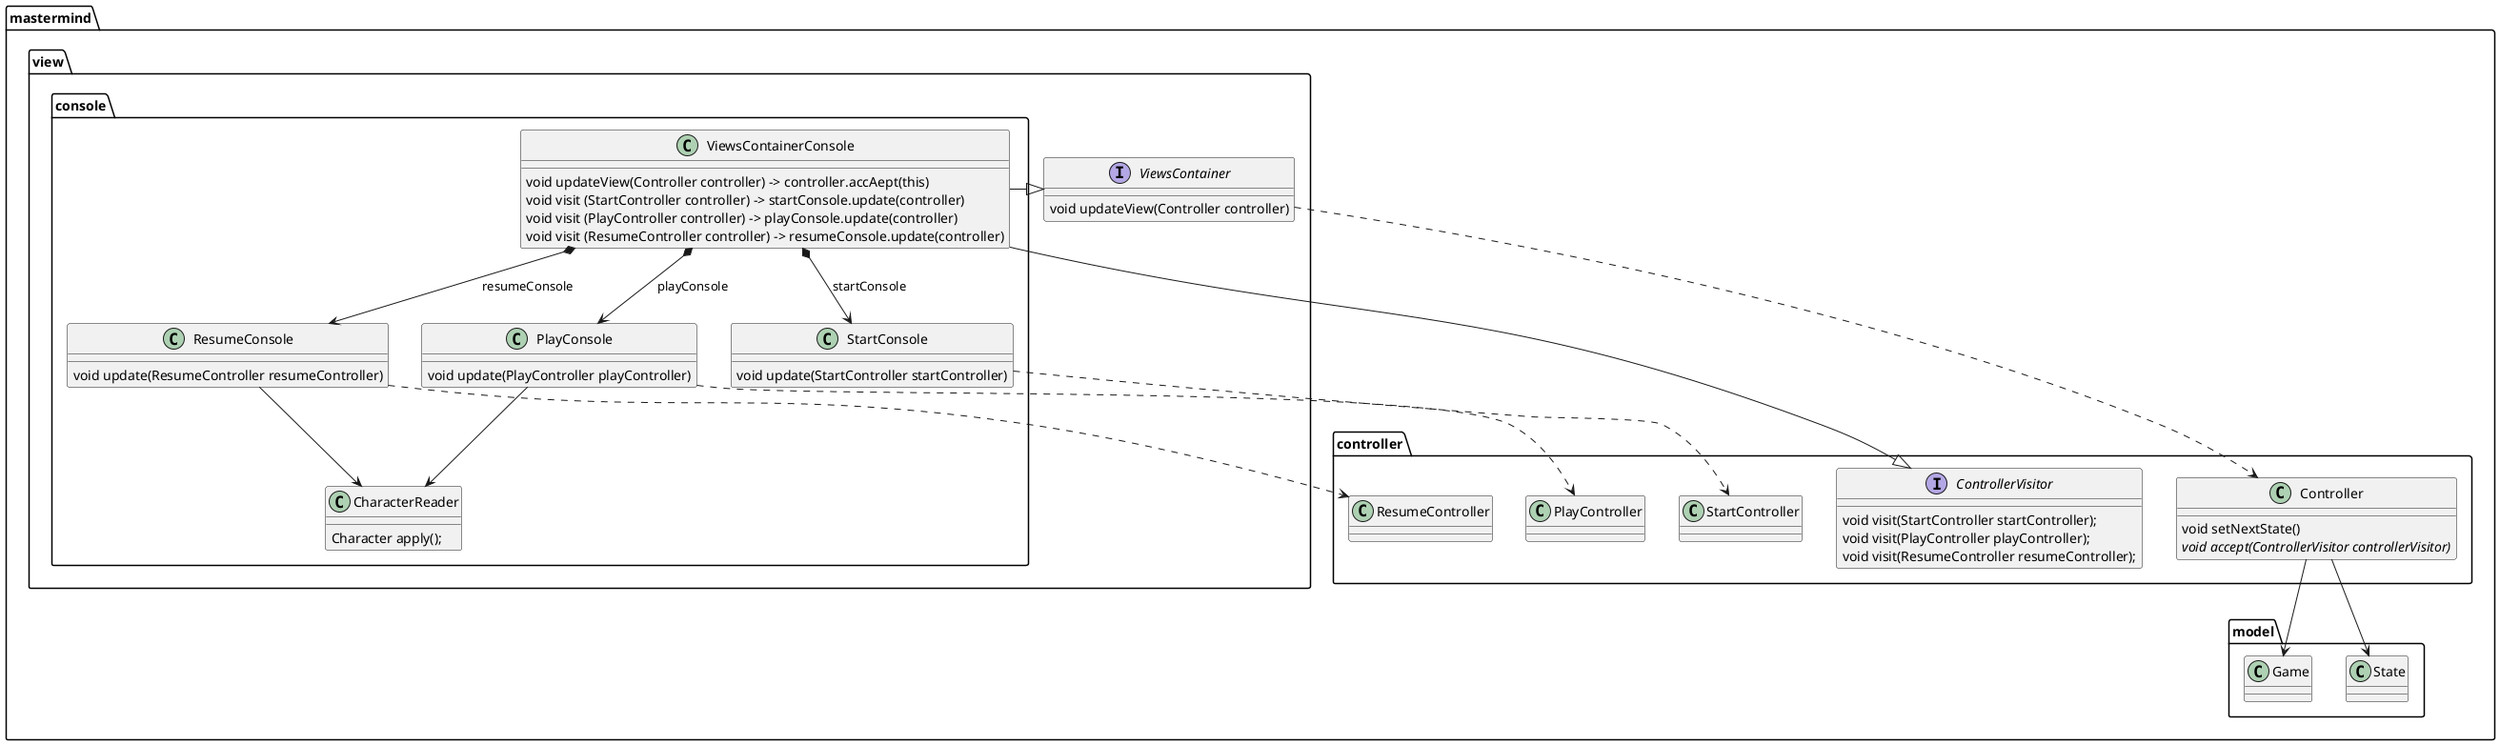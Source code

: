 @startuml

package mastermind.model {
    class Game
    class State
}

package mastermind.view {
interface ViewsContainer {
   void updateView(Controller controller)
}
}

package mastermind.view.console {
class CharacterReader {
    Character apply();
}

class ViewsContainerConsole {
    void updateView(Controller controller) -> controller.accAept(this)
    void visit (StartController controller) -> startConsole.update(controller)
    void visit (PlayController controller) -> playConsole.update(controller)
    void visit (ResumeController controller) -> resumeConsole.update(controller)
}


class StartConsole {
    void update(StartController startController)
}
class PlayConsole {
    void update(PlayController playController)
}
class ResumeConsole {
    void update(ResumeController resumeController)
}

}


package mastermind.controller {
class Controller {
   void setNextState()
   {abstract} void accept(ControllerVisitor controllerVisitor)
}

class StartController
class PlayController
class ResumeController

interface ControllerVisitor {
   void visit(StartController startController);
   void visit(PlayController playController);
   void visit(ResumeController resumeController);
}
}

ViewsContainer <|- ViewsContainerConsole
ViewsContainerConsole *--> StartConsole : startConsole
ViewsContainerConsole *--> PlayConsole : playConsole
ViewsContainerConsole *--> ResumeConsole : resumeConsole

ControllerVisitor <|- ViewsContainerConsole

PlayConsole --> CharacterReader
ResumeConsole --> CharacterReader

ViewsContainer -[dashed]-> Controller
StartConsole -[dashed]-> StartController
PlayConsole -[dashed]-> PlayController
ResumeConsole -[dashed]-> ResumeController

Controller --> Game
Controller --> State


@enduml




